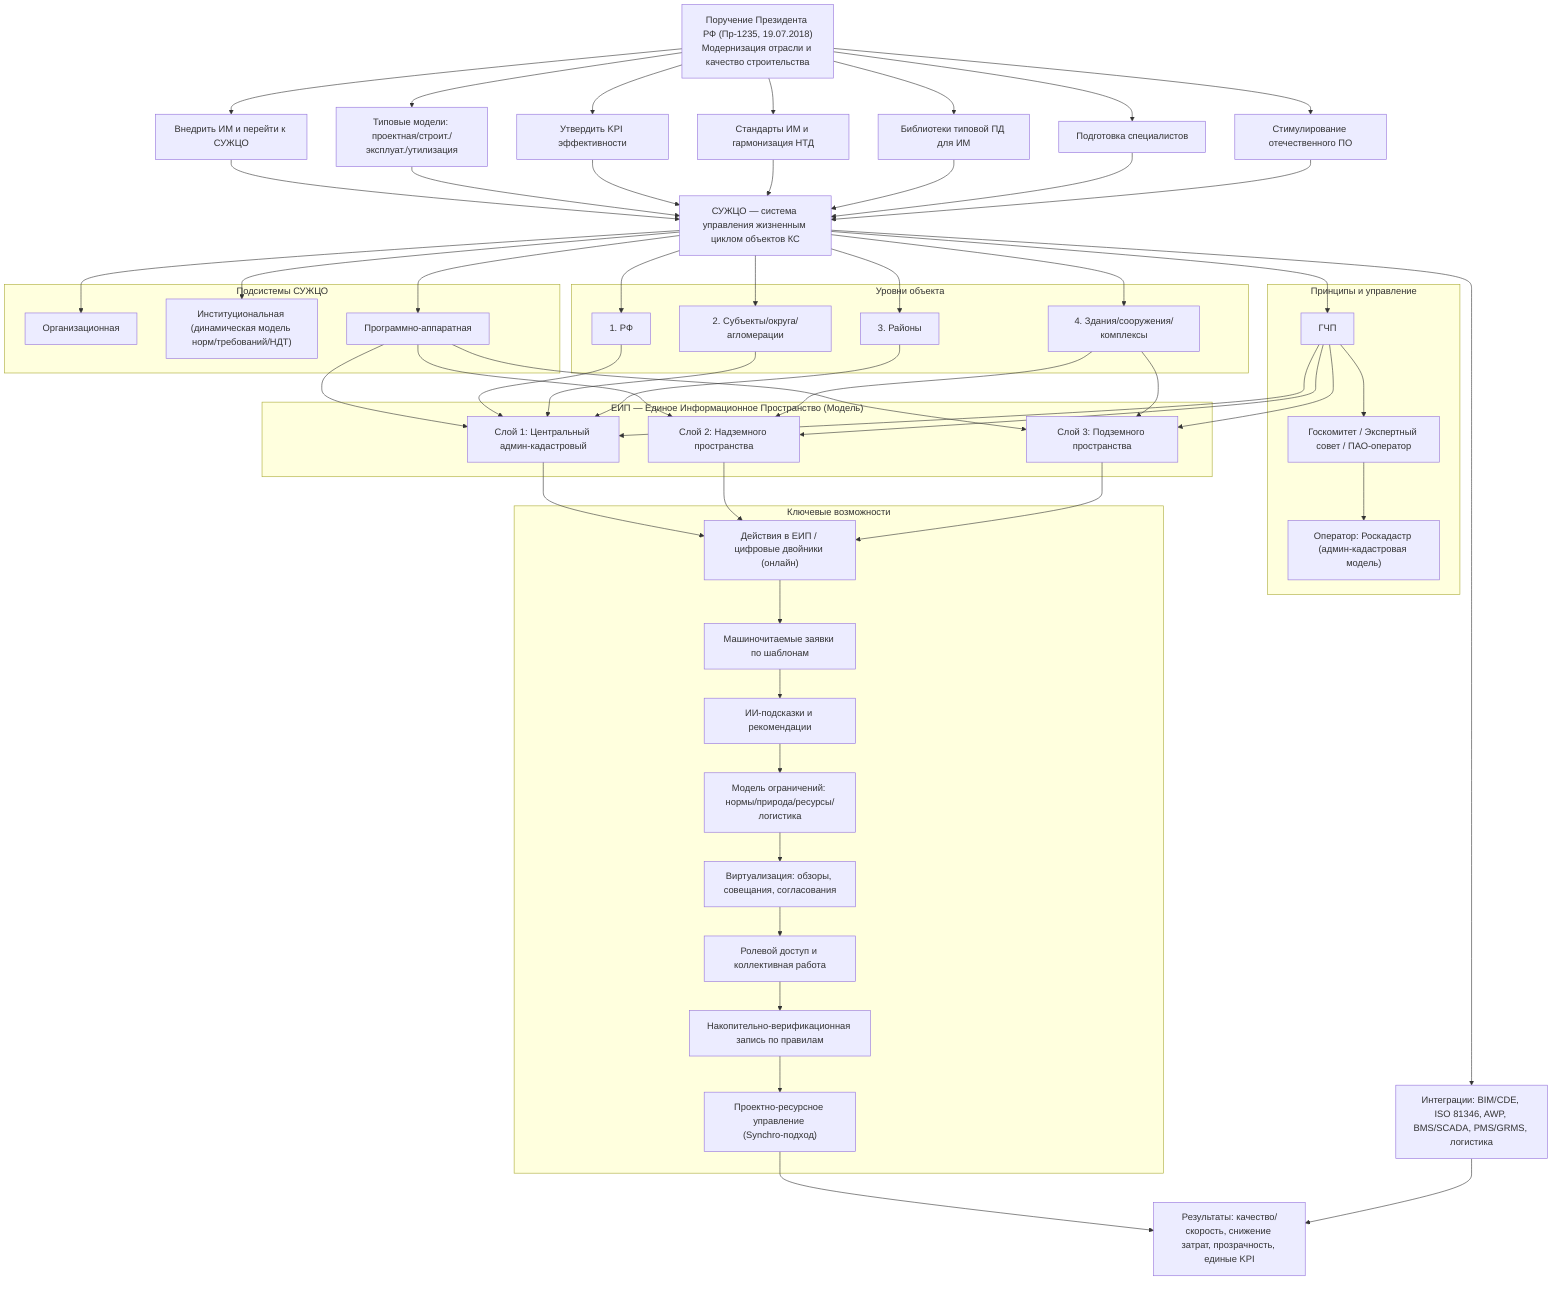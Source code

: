 graph TD
PR["Поручение Президента РФ (Пр-1235, 19.07.2018)<br/>Модернизация отрасли и качество строительства"]

T1["Внедрить ИМ и перейти к СУЖЦО"]
T2["Типовые модели: проектная/строит./эксплуат./утилизация"]
T3["Утвердить KPI эффективности"]
T4["Стандарты ИМ и гармонизация НТД"]
T5["Библиотеки типовой ПД для ИМ"]
T6["Подготовка специалистов"]
T7["Стимулирование отечественного ПО"]

PR --> T1
PR --> T2
PR --> T3
PR --> T4
PR --> T5
PR --> T6
PR --> T7

SU["СУЖЦО — система управления жизненным циклом объектов КС"]
T1 --> SU
T2 --> SU
T3 --> SU
T4 --> SU
T5 --> SU
T6 --> SU
T7 --> SU

subgraph "Уровни объекта"
L1["1. РФ"]
L2["2. Субъекты/округа/агломерации"]
L3["3. Районы"]
L4["4. Здания/сооружения/комплексы"]
end

subgraph "Принципы и управление"
PPP["ГЧП"]
GOV["Госкомитет / Экспертный совет / ПАО-оператор"]
OP["Оператор: Роскадастр (админ‑кадастровая модель)"]
end

subgraph "Подсистемы СУЖЦО"
ORG["Организационная"]
INS["Институциональная (динамическая модель норм/требований/НДТ)"]
PA["Программно-аппаратная"]
end

subgraph "ЕИП — Единое Информационное Пространство (Модель)"
E1["Слой 1: Центральный админ‑кадастровый"]
E2["Слой 2: Надземного пространства"]
E3["Слой 3: Подземного пространства"]
end

subgraph "Ключевые возможности"
C1["Действия в ЕИП / цифровые двойники (онлайн)"]
C2["Машиночитаемые заявки по шаблонам"]
C3["ИИ‑подсказки и рекомендации"]
C4["Модель ограничений: нормы/природа/ресурсы/логистика"]
C5["Виртуализация: обзоры, совещания, согласования"]
C6["Ролевой доступ и коллективная работа"]
C7["Накопительно‑верификационная запись по правилам"]
C8["Проектно‑ресурсное управление (Synchro‑подход)"]
end

INT["Интеграции: BIM/CDE, ISO 81346, AWP, BMS/SCADA, PMS/GRMS, логистика"]
RES["Результаты: качество/скорость, снижение затрат, прозрачность, единые KPI"]

SU --> L1
SU --> L2
SU --> L3
SU --> L4
SU --> PPP
SU --> ORG
SU --> INS
SU --> PA
PPP --> GOV
GOV --> OP
PPP --> E1
PPP --> E2
PPP --> E3
PA --> E1
PA --> E2
PA --> E3
L1 --> E1
L2 --> E1
L3 --> E1
L4 --> E2
L4 --> E3
E1 --> C1
E2 --> C1
E3 --> C1
C1 --> C2
C2 --> C3
C3 --> C4
C4 --> C5
C5 --> C6
C6 --> C7
C7 --> C8
C8 --> RES
SU --> INT
INT --> RES